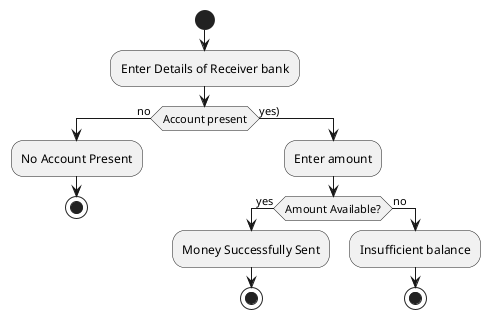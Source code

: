 @startuml
'https://plantuml.com/activity-diagram-beta

start
:Enter Details of Receiver bank;
if (Account present) then (no)
:No Account Present;
stop
else (yes))
:Enter amount;
if (Amount Available?) then (yes)
:Money Successfully Sent;
stop
else (no)
:Insufficient balance;
stop

@enduml
